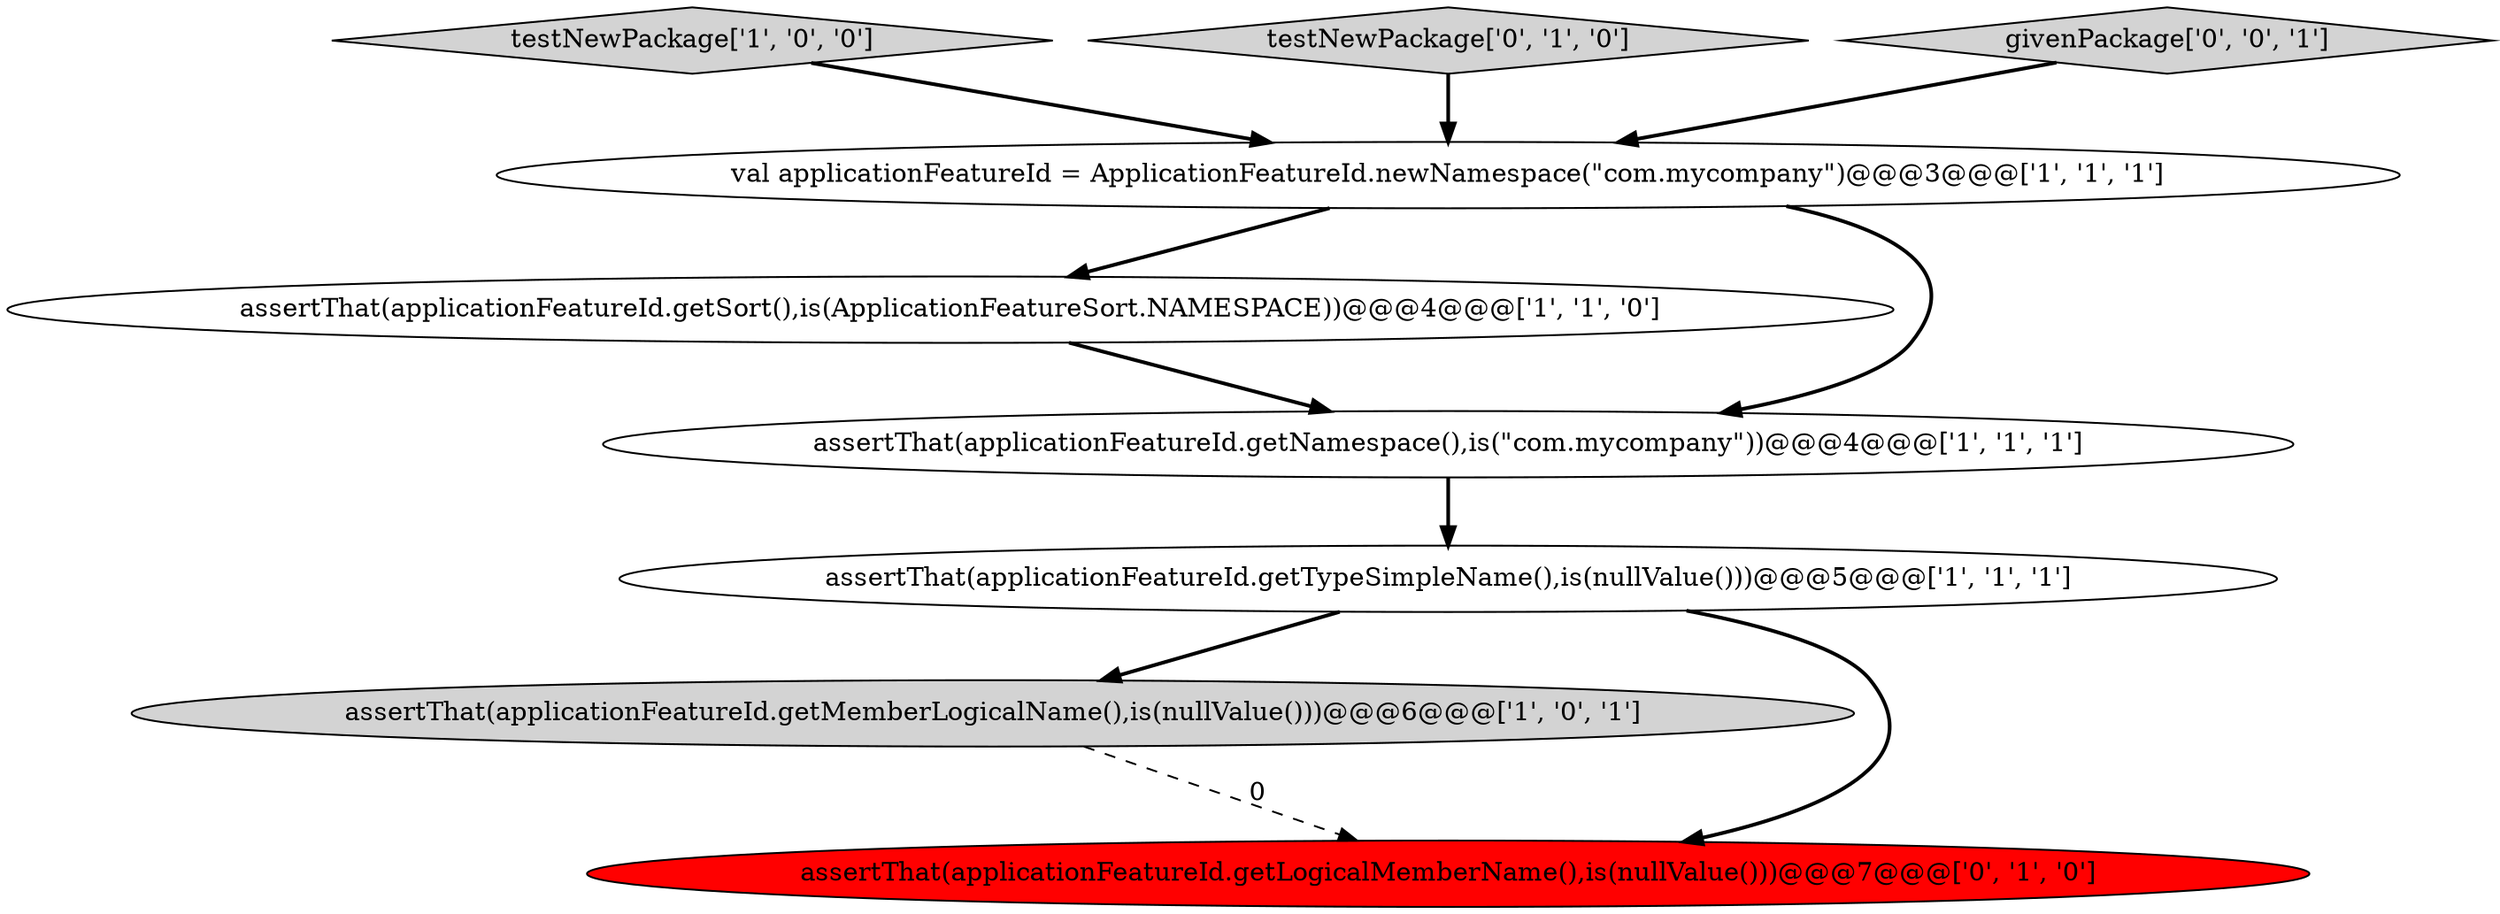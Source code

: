 digraph {
0 [style = filled, label = "testNewPackage['1', '0', '0']", fillcolor = lightgray, shape = diamond image = "AAA0AAABBB1BBB"];
1 [style = filled, label = "assertThat(applicationFeatureId.getMemberLogicalName(),is(nullValue()))@@@6@@@['1', '0', '1']", fillcolor = lightgray, shape = ellipse image = "AAA0AAABBB1BBB"];
2 [style = filled, label = "assertThat(applicationFeatureId.getSort(),is(ApplicationFeatureSort.NAMESPACE))@@@4@@@['1', '1', '0']", fillcolor = white, shape = ellipse image = "AAA0AAABBB1BBB"];
7 [style = filled, label = "testNewPackage['0', '1', '0']", fillcolor = lightgray, shape = diamond image = "AAA0AAABBB2BBB"];
6 [style = filled, label = "assertThat(applicationFeatureId.getLogicalMemberName(),is(nullValue()))@@@7@@@['0', '1', '0']", fillcolor = red, shape = ellipse image = "AAA1AAABBB2BBB"];
3 [style = filled, label = "assertThat(applicationFeatureId.getTypeSimpleName(),is(nullValue()))@@@5@@@['1', '1', '1']", fillcolor = white, shape = ellipse image = "AAA0AAABBB1BBB"];
4 [style = filled, label = "val applicationFeatureId = ApplicationFeatureId.newNamespace(\"com.mycompany\")@@@3@@@['1', '1', '1']", fillcolor = white, shape = ellipse image = "AAA0AAABBB1BBB"];
5 [style = filled, label = "assertThat(applicationFeatureId.getNamespace(),is(\"com.mycompany\"))@@@4@@@['1', '1', '1']", fillcolor = white, shape = ellipse image = "AAA0AAABBB1BBB"];
8 [style = filled, label = "givenPackage['0', '0', '1']", fillcolor = lightgray, shape = diamond image = "AAA0AAABBB3BBB"];
5->3 [style = bold, label=""];
3->6 [style = bold, label=""];
4->2 [style = bold, label=""];
7->4 [style = bold, label=""];
8->4 [style = bold, label=""];
3->1 [style = bold, label=""];
0->4 [style = bold, label=""];
4->5 [style = bold, label=""];
1->6 [style = dashed, label="0"];
2->5 [style = bold, label=""];
}

